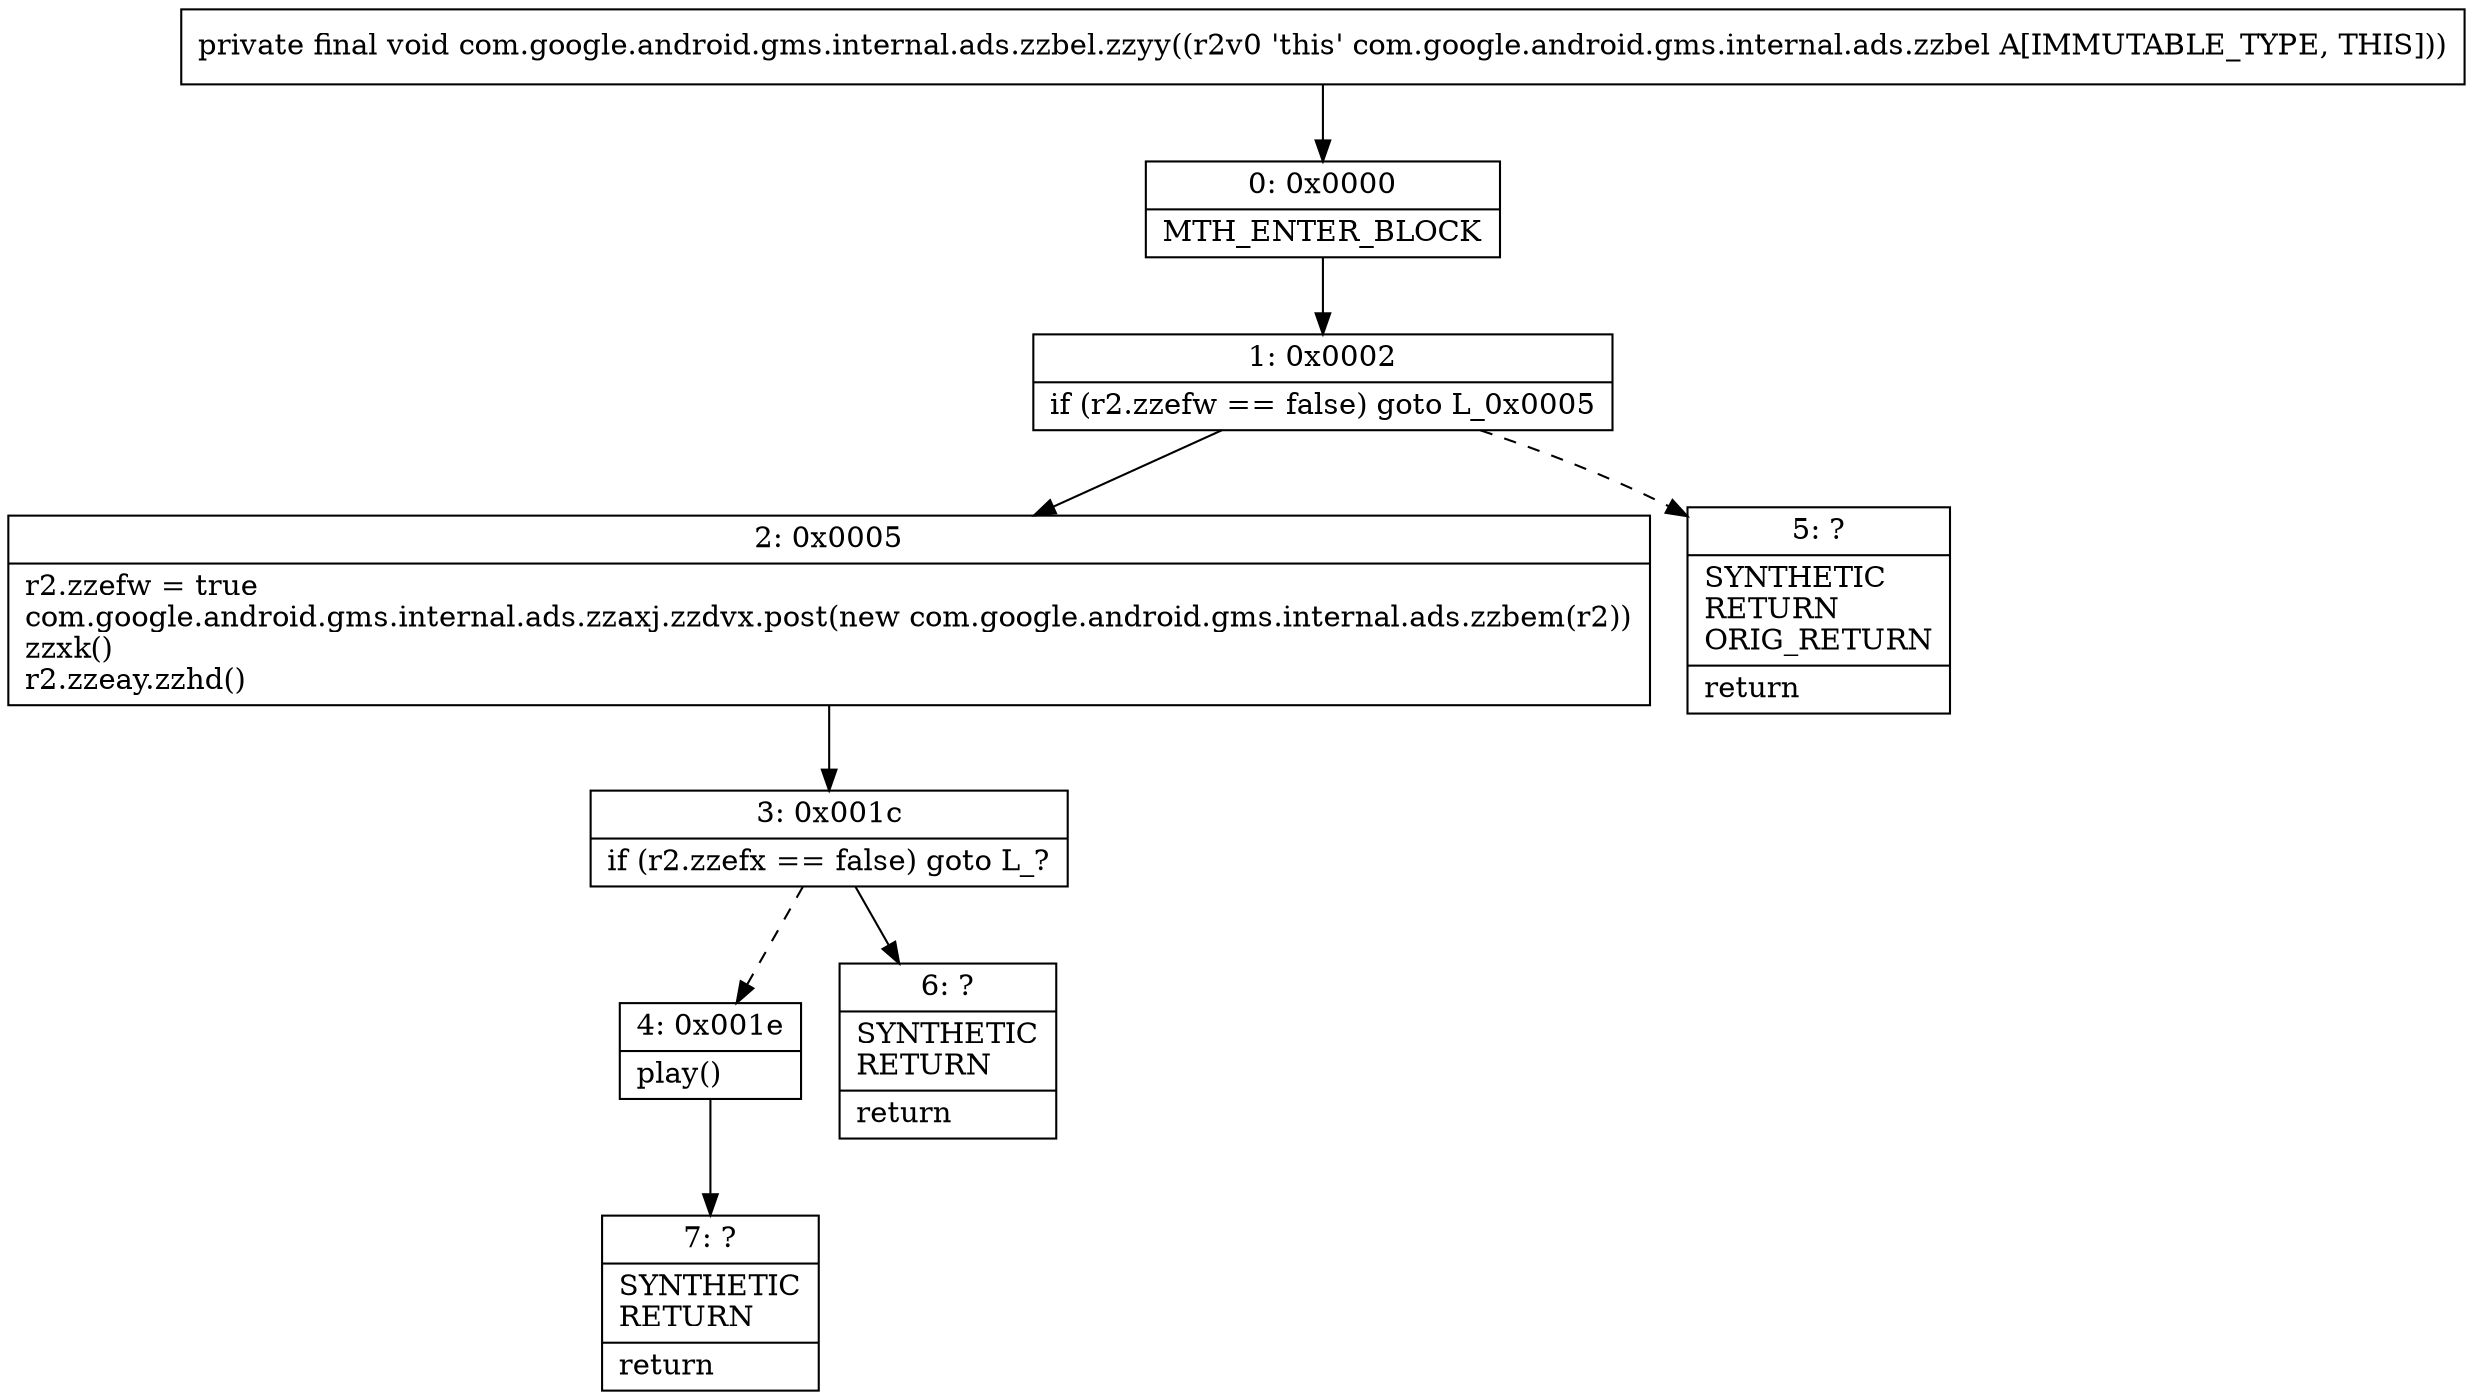 digraph "CFG forcom.google.android.gms.internal.ads.zzbel.zzyy()V" {
Node_0 [shape=record,label="{0\:\ 0x0000|MTH_ENTER_BLOCK\l}"];
Node_1 [shape=record,label="{1\:\ 0x0002|if (r2.zzefw == false) goto L_0x0005\l}"];
Node_2 [shape=record,label="{2\:\ 0x0005|r2.zzefw = true\lcom.google.android.gms.internal.ads.zzaxj.zzdvx.post(new com.google.android.gms.internal.ads.zzbem(r2))\lzzxk()\lr2.zzeay.zzhd()\l}"];
Node_3 [shape=record,label="{3\:\ 0x001c|if (r2.zzefx == false) goto L_?\l}"];
Node_4 [shape=record,label="{4\:\ 0x001e|play()\l}"];
Node_5 [shape=record,label="{5\:\ ?|SYNTHETIC\lRETURN\lORIG_RETURN\l|return\l}"];
Node_6 [shape=record,label="{6\:\ ?|SYNTHETIC\lRETURN\l|return\l}"];
Node_7 [shape=record,label="{7\:\ ?|SYNTHETIC\lRETURN\l|return\l}"];
MethodNode[shape=record,label="{private final void com.google.android.gms.internal.ads.zzbel.zzyy((r2v0 'this' com.google.android.gms.internal.ads.zzbel A[IMMUTABLE_TYPE, THIS])) }"];
MethodNode -> Node_0;
Node_0 -> Node_1;
Node_1 -> Node_2;
Node_1 -> Node_5[style=dashed];
Node_2 -> Node_3;
Node_3 -> Node_4[style=dashed];
Node_3 -> Node_6;
Node_4 -> Node_7;
}

